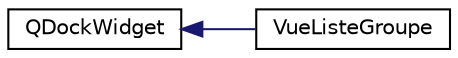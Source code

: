 digraph "Graphe hiérarchique des classes"
{
 // LATEX_PDF_SIZE
  edge [fontname="Helvetica",fontsize="10",labelfontname="Helvetica",labelfontsize="10"];
  node [fontname="Helvetica",fontsize="10",shape=record];
  rankdir="LR";
  Node0 [label="QDockWidget",height=0.2,width=0.4,color="black", fillcolor="white", style="filled",URL="$class_q_dock_widget.html",tooltip=" "];
  Node0 -> Node1 [dir="back",color="midnightblue",fontsize="10",style="solid",fontname="Helvetica"];
  Node1 [label="VueListeGroupe",height=0.2,width=0.4,color="black", fillcolor="white", style="filled",URL="$class_vue_liste_groupe.html",tooltip=" "];
}
